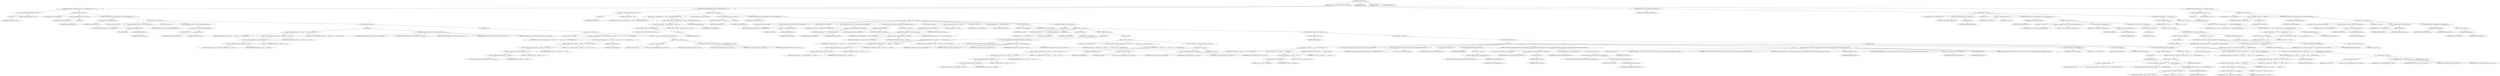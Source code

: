 digraph "doFileOperations" {  
"62" [label = <(METHOD,doFileOperations)<SUB>104</SUB>> ]
"6" [label = <(PARAM,this)<SUB>104</SUB>> ]
"63" [label = <(BLOCK,&lt;empty&gt;,&lt;empty&gt;)<SUB>104</SUB>> ]
"64" [label = <(CONTROL_STRUCTURE,if (completeDirMap.size() &gt; 0),if (completeDirMap.size() &gt; 0))<SUB>106</SUB>> ]
"65" [label = <(&lt;operator&gt;.greaterThan,completeDirMap.size() &gt; 0)<SUB>106</SUB>> ]
"66" [label = <(size,size())<SUB>106</SUB>> ]
"67" [label = <(IDENTIFIER,completeDirMap,size())<SUB>106</SUB>> ]
"68" [label = <(LITERAL,0,completeDirMap.size() &gt; 0)<SUB>106</SUB>> ]
"69" [label = <(BLOCK,&lt;empty&gt;,&lt;empty&gt;)<SUB>106</SUB>> ]
"70" [label = <(LOCAL,Enumeration e: java.util.Enumeration)> ]
"71" [label = <(&lt;operator&gt;.assignment,Enumeration e = keys())<SUB>107</SUB>> ]
"72" [label = <(IDENTIFIER,e,Enumeration e = keys())<SUB>107</SUB>> ]
"73" [label = <(keys,keys())<SUB>107</SUB>> ]
"74" [label = <(IDENTIFIER,completeDirMap,keys())<SUB>107</SUB>> ]
"75" [label = <(CONTROL_STRUCTURE,while (e.hasMoreElements()),while (e.hasMoreElements()))<SUB>108</SUB>> ]
"76" [label = <(hasMoreElements,e.hasMoreElements())<SUB>108</SUB>> ]
"77" [label = <(IDENTIFIER,e,e.hasMoreElements())<SUB>108</SUB>> ]
"78" [label = <(BLOCK,&lt;empty&gt;,&lt;empty&gt;)<SUB>108</SUB>> ]
"79" [label = <(LOCAL,File fromDir: java.io.File)> ]
"80" [label = <(&lt;operator&gt;.assignment,File fromDir = (File) e.nextElement())<SUB>109</SUB>> ]
"81" [label = <(IDENTIFIER,fromDir,File fromDir = (File) e.nextElement())<SUB>109</SUB>> ]
"82" [label = <(&lt;operator&gt;.cast,(File) e.nextElement())<SUB>109</SUB>> ]
"83" [label = <(TYPE_REF,File,File)<SUB>109</SUB>> ]
"84" [label = <(nextElement,e.nextElement())<SUB>109</SUB>> ]
"85" [label = <(IDENTIFIER,e,e.nextElement())<SUB>109</SUB>> ]
"86" [label = <(LOCAL,File toDir: java.io.File)> ]
"87" [label = <(&lt;operator&gt;.assignment,File toDir = (File) completeDirMap.get(fromDir))<SUB>110</SUB>> ]
"88" [label = <(IDENTIFIER,toDir,File toDir = (File) completeDirMap.get(fromDir))<SUB>110</SUB>> ]
"89" [label = <(&lt;operator&gt;.cast,(File) completeDirMap.get(fromDir))<SUB>110</SUB>> ]
"90" [label = <(TYPE_REF,File,File)<SUB>110</SUB>> ]
"91" [label = <(get,get(fromDir))<SUB>110</SUB>> ]
"92" [label = <(IDENTIFIER,completeDirMap,get(fromDir))<SUB>110</SUB>> ]
"93" [label = <(IDENTIFIER,fromDir,get(fromDir))<SUB>110</SUB>> ]
"94" [label = <(CONTROL_STRUCTURE,try,try)<SUB>111</SUB>> ]
"95" [label = <(BLOCK,try,try)<SUB>111</SUB>> ]
"96" [label = <(log,log(&quot;Attempting to rename dir: &quot; + fromDir + &quot; to &quot; + toDir, verbosity))<SUB>112</SUB>> ]
"5" [label = <(IDENTIFIER,this,log(&quot;Attempting to rename dir: &quot; + fromDir + &quot; to &quot; + toDir, verbosity))<SUB>112</SUB>> ]
"97" [label = <(&lt;operator&gt;.addition,&quot;Attempting to rename dir: &quot; + fromDir + &quot; to &quot; + toDir)<SUB>112</SUB>> ]
"98" [label = <(&lt;operator&gt;.addition,&quot;Attempting to rename dir: &quot; + fromDir + &quot; to &quot;)<SUB>112</SUB>> ]
"99" [label = <(&lt;operator&gt;.addition,&quot;Attempting to rename dir: &quot; + fromDir)<SUB>112</SUB>> ]
"100" [label = <(LITERAL,&quot;Attempting to rename dir: &quot;,&quot;Attempting to rename dir: &quot; + fromDir)<SUB>112</SUB>> ]
"101" [label = <(IDENTIFIER,fromDir,&quot;Attempting to rename dir: &quot; + fromDir)<SUB>112</SUB>> ]
"102" [label = <(LITERAL,&quot; to &quot;,&quot;Attempting to rename dir: &quot; + fromDir + &quot; to &quot;)<SUB>113</SUB>> ]
"103" [label = <(IDENTIFIER,toDir,&quot;Attempting to rename dir: &quot; + fromDir + &quot; to &quot; + toDir)<SUB>113</SUB>> ]
"104" [label = <(IDENTIFIER,verbosity,log(&quot;Attempting to rename dir: &quot; + fromDir + &quot; to &quot; + toDir, verbosity))<SUB>113</SUB>> ]
"105" [label = <(renameFile,renameFile(fromDir, toDir, filtering, forceOverwrite))<SUB>114</SUB>> ]
"7" [label = <(IDENTIFIER,this,renameFile(fromDir, toDir, filtering, forceOverwrite))<SUB>114</SUB>> ]
"106" [label = <(IDENTIFIER,fromDir,renameFile(fromDir, toDir, filtering, forceOverwrite))<SUB>114</SUB>> ]
"107" [label = <(IDENTIFIER,toDir,renameFile(fromDir, toDir, filtering, forceOverwrite))<SUB>114</SUB>> ]
"108" [label = <(IDENTIFIER,filtering,renameFile(fromDir, toDir, filtering, forceOverwrite))<SUB>114</SUB>> ]
"109" [label = <(IDENTIFIER,forceOverwrite,renameFile(fromDir, toDir, filtering, forceOverwrite))<SUB>114</SUB>> ]
"110" [label = <(BLOCK,catch,catch)> ]
"111" [label = <(BLOCK,&lt;empty&gt;,&lt;empty&gt;)<SUB>115</SUB>> ]
"112" [label = <(LOCAL,String msg: java.lang.String)> ]
"113" [label = <(&lt;operator&gt;.assignment,String msg = &quot;Failed to rename dir &quot; + fromDir + &quot; to &quot; + toDir + &quot; due to &quot; + ioe.getMessage())<SUB>116</SUB>> ]
"114" [label = <(IDENTIFIER,msg,String msg = &quot;Failed to rename dir &quot; + fromDir + &quot; to &quot; + toDir + &quot; due to &quot; + ioe.getMessage())<SUB>116</SUB>> ]
"115" [label = <(&lt;operator&gt;.addition,&quot;Failed to rename dir &quot; + fromDir + &quot; to &quot; + toDir + &quot; due to &quot; + ioe.getMessage())<SUB>116</SUB>> ]
"116" [label = <(&lt;operator&gt;.addition,&quot;Failed to rename dir &quot; + fromDir + &quot; to &quot; + toDir + &quot; due to &quot;)<SUB>116</SUB>> ]
"117" [label = <(&lt;operator&gt;.addition,&quot;Failed to rename dir &quot; + fromDir + &quot; to &quot; + toDir)<SUB>116</SUB>> ]
"118" [label = <(&lt;operator&gt;.addition,&quot;Failed to rename dir &quot; + fromDir + &quot; to &quot;)<SUB>116</SUB>> ]
"119" [label = <(&lt;operator&gt;.addition,&quot;Failed to rename dir &quot; + fromDir)<SUB>116</SUB>> ]
"120" [label = <(LITERAL,&quot;Failed to rename dir &quot;,&quot;Failed to rename dir &quot; + fromDir)<SUB>116</SUB>> ]
"121" [label = <(IDENTIFIER,fromDir,&quot;Failed to rename dir &quot; + fromDir)<SUB>116</SUB>> ]
"122" [label = <(LITERAL,&quot; to &quot;,&quot;Failed to rename dir &quot; + fromDir + &quot; to &quot;)<SUB>117</SUB>> ]
"123" [label = <(IDENTIFIER,toDir,&quot;Failed to rename dir &quot; + fromDir + &quot; to &quot; + toDir)<SUB>117</SUB>> ]
"124" [label = <(LITERAL,&quot; due to &quot;,&quot;Failed to rename dir &quot; + fromDir + &quot; to &quot; + toDir + &quot; due to &quot;)<SUB>118</SUB>> ]
"125" [label = <(getMessage,ioe.getMessage())<SUB>118</SUB>> ]
"126" [label = <(IDENTIFIER,ioe,ioe.getMessage())<SUB>118</SUB>> ]
"127" [label = <(&lt;operator&gt;.throw,throw new BuildException(msg, ioe, location);)<SUB>119</SUB>> ]
"128" [label = <(BLOCK,&lt;empty&gt;,&lt;empty&gt;)<SUB>119</SUB>> ]
"129" [label = <(&lt;operator&gt;.assignment,&lt;empty&gt;)> ]
"130" [label = <(IDENTIFIER,$obj0,&lt;empty&gt;)> ]
"131" [label = <(&lt;operator&gt;.alloc,new BuildException(msg, ioe, location))<SUB>119</SUB>> ]
"132" [label = <(&lt;init&gt;,new BuildException(msg, ioe, location))<SUB>119</SUB>> ]
"133" [label = <(IDENTIFIER,$obj0,new BuildException(msg, ioe, location))> ]
"134" [label = <(IDENTIFIER,msg,new BuildException(msg, ioe, location))<SUB>119</SUB>> ]
"135" [label = <(IDENTIFIER,ioe,new BuildException(msg, ioe, location))<SUB>119</SUB>> ]
"136" [label = <(IDENTIFIER,location,new BuildException(msg, ioe, location))<SUB>119</SUB>> ]
"137" [label = <(IDENTIFIER,$obj0,&lt;empty&gt;)> ]
"138" [label = <(CONTROL_STRUCTURE,if (fileCopyMap.size() &gt; 0),if (fileCopyMap.size() &gt; 0))<SUB>123</SUB>> ]
"139" [label = <(&lt;operator&gt;.greaterThan,fileCopyMap.size() &gt; 0)<SUB>123</SUB>> ]
"140" [label = <(size,size())<SUB>123</SUB>> ]
"141" [label = <(IDENTIFIER,fileCopyMap,size())<SUB>123</SUB>> ]
"142" [label = <(LITERAL,0,fileCopyMap.size() &gt; 0)<SUB>123</SUB>> ]
"143" [label = <(BLOCK,&lt;empty&gt;,&lt;empty&gt;)<SUB>123</SUB>> ]
"144" [label = <(log,log(&quot;Moving &quot; + fileCopyMap.size() + &quot; files to &quot; + destDir.getAbsolutePath()))<SUB>124</SUB>> ]
"8" [label = <(IDENTIFIER,this,log(&quot;Moving &quot; + fileCopyMap.size() + &quot; files to &quot; + destDir.getAbsolutePath()))<SUB>124</SUB>> ]
"145" [label = <(&lt;operator&gt;.addition,&quot;Moving &quot; + fileCopyMap.size() + &quot; files to &quot; + destDir.getAbsolutePath())<SUB>124</SUB>> ]
"146" [label = <(&lt;operator&gt;.addition,&quot;Moving &quot; + fileCopyMap.size() + &quot; files to &quot;)<SUB>124</SUB>> ]
"147" [label = <(&lt;operator&gt;.addition,&quot;Moving &quot; + fileCopyMap.size())<SUB>124</SUB>> ]
"148" [label = <(LITERAL,&quot;Moving &quot;,&quot;Moving &quot; + fileCopyMap.size())<SUB>124</SUB>> ]
"149" [label = <(size,size())<SUB>124</SUB>> ]
"150" [label = <(IDENTIFIER,fileCopyMap,size())<SUB>124</SUB>> ]
"151" [label = <(LITERAL,&quot; files to &quot;,&quot;Moving &quot; + fileCopyMap.size() + &quot; files to &quot;)<SUB>124</SUB>> ]
"152" [label = <(getAbsolutePath,getAbsolutePath())<SUB>125</SUB>> ]
"153" [label = <(IDENTIFIER,destDir,getAbsolutePath())<SUB>125</SUB>> ]
"154" [label = <(LOCAL,Enumeration e: java.util.Enumeration)> ]
"155" [label = <(&lt;operator&gt;.assignment,Enumeration e = keys())<SUB>127</SUB>> ]
"156" [label = <(IDENTIFIER,e,Enumeration e = keys())<SUB>127</SUB>> ]
"157" [label = <(keys,keys())<SUB>127</SUB>> ]
"158" [label = <(IDENTIFIER,fileCopyMap,keys())<SUB>127</SUB>> ]
"159" [label = <(CONTROL_STRUCTURE,while (e.hasMoreElements()),while (e.hasMoreElements()))<SUB>128</SUB>> ]
"160" [label = <(hasMoreElements,e.hasMoreElements())<SUB>128</SUB>> ]
"161" [label = <(IDENTIFIER,e,e.hasMoreElements())<SUB>128</SUB>> ]
"162" [label = <(BLOCK,&lt;empty&gt;,&lt;empty&gt;)<SUB>128</SUB>> ]
"163" [label = <(LOCAL,String fromFile: java.lang.String)> ]
"164" [label = <(&lt;operator&gt;.assignment,String fromFile = (String) e.nextElement())<SUB>129</SUB>> ]
"165" [label = <(IDENTIFIER,fromFile,String fromFile = (String) e.nextElement())<SUB>129</SUB>> ]
"166" [label = <(&lt;operator&gt;.cast,(String) e.nextElement())<SUB>129</SUB>> ]
"167" [label = <(TYPE_REF,String,String)<SUB>129</SUB>> ]
"168" [label = <(nextElement,e.nextElement())<SUB>129</SUB>> ]
"169" [label = <(IDENTIFIER,e,e.nextElement())<SUB>129</SUB>> ]
"170" [label = <(LOCAL,String toFile: java.lang.String)> ]
"171" [label = <(&lt;operator&gt;.assignment,String toFile = (String) fileCopyMap.get(fromFile))<SUB>130</SUB>> ]
"172" [label = <(IDENTIFIER,toFile,String toFile = (String) fileCopyMap.get(fromFile))<SUB>130</SUB>> ]
"173" [label = <(&lt;operator&gt;.cast,(String) fileCopyMap.get(fromFile))<SUB>130</SUB>> ]
"174" [label = <(TYPE_REF,String,String)<SUB>130</SUB>> ]
"175" [label = <(get,get(fromFile))<SUB>130</SUB>> ]
"176" [label = <(IDENTIFIER,fileCopyMap,get(fromFile))<SUB>130</SUB>> ]
"177" [label = <(IDENTIFIER,fromFile,get(fromFile))<SUB>130</SUB>> ]
"178" [label = <(CONTROL_STRUCTURE,if (fromFile.equals(toFile)),if (fromFile.equals(toFile)))<SUB>132</SUB>> ]
"179" [label = <(equals,fromFile.equals(toFile))<SUB>132</SUB>> ]
"180" [label = <(IDENTIFIER,fromFile,fromFile.equals(toFile))<SUB>132</SUB>> ]
"181" [label = <(IDENTIFIER,toFile,fromFile.equals(toFile))<SUB>132</SUB>> ]
"182" [label = <(BLOCK,&lt;empty&gt;,&lt;empty&gt;)<SUB>132</SUB>> ]
"183" [label = <(log,log(&quot;Skipping self-move of &quot; + fromFile, verbosity))<SUB>133</SUB>> ]
"9" [label = <(IDENTIFIER,this,log(&quot;Skipping self-move of &quot; + fromFile, verbosity))<SUB>133</SUB>> ]
"184" [label = <(&lt;operator&gt;.addition,&quot;Skipping self-move of &quot; + fromFile)<SUB>133</SUB>> ]
"185" [label = <(LITERAL,&quot;Skipping self-move of &quot;,&quot;Skipping self-move of &quot; + fromFile)<SUB>133</SUB>> ]
"186" [label = <(IDENTIFIER,fromFile,&quot;Skipping self-move of &quot; + fromFile)<SUB>133</SUB>> ]
"187" [label = <(IDENTIFIER,verbosity,log(&quot;Skipping self-move of &quot; + fromFile, verbosity))<SUB>133</SUB>> ]
"188" [label = <(CONTROL_STRUCTURE,continue;,continue;)<SUB>134</SUB>> ]
"189" [label = <(LOCAL,boolean moved: boolean)> ]
"190" [label = <(&lt;operator&gt;.assignment,boolean moved = false)<SUB>137</SUB>> ]
"191" [label = <(IDENTIFIER,moved,boolean moved = false)<SUB>137</SUB>> ]
"192" [label = <(LITERAL,false,boolean moved = false)<SUB>137</SUB>> ]
"11" [label = <(LOCAL,File f: java.io.File)> ]
"193" [label = <(&lt;operator&gt;.assignment,File f = new File(fromFile))<SUB>138</SUB>> ]
"194" [label = <(IDENTIFIER,f,File f = new File(fromFile))<SUB>138</SUB>> ]
"195" [label = <(&lt;operator&gt;.alloc,new File(fromFile))<SUB>138</SUB>> ]
"196" [label = <(&lt;init&gt;,new File(fromFile))<SUB>138</SUB>> ]
"10" [label = <(IDENTIFIER,f,new File(fromFile))<SUB>138</SUB>> ]
"197" [label = <(IDENTIFIER,fromFile,new File(fromFile))<SUB>138</SUB>> ]
"198" [label = <(CONTROL_STRUCTURE,if (f.exists()),if (f.exists()))<SUB>140</SUB>> ]
"199" [label = <(exists,f.exists())<SUB>140</SUB>> ]
"200" [label = <(IDENTIFIER,f,f.exists())<SUB>140</SUB>> ]
"201" [label = <(BLOCK,&lt;empty&gt;,&lt;empty&gt;)<SUB>140</SUB>> ]
"13" [label = <(LOCAL,File d: java.io.File)> ]
"202" [label = <(&lt;operator&gt;.assignment,File d = new File(toFile))<SUB>141</SUB>> ]
"203" [label = <(IDENTIFIER,d,File d = new File(toFile))<SUB>141</SUB>> ]
"204" [label = <(&lt;operator&gt;.alloc,new File(toFile))<SUB>141</SUB>> ]
"205" [label = <(&lt;init&gt;,new File(toFile))<SUB>141</SUB>> ]
"12" [label = <(IDENTIFIER,d,new File(toFile))<SUB>141</SUB>> ]
"206" [label = <(IDENTIFIER,toFile,new File(toFile))<SUB>141</SUB>> ]
"207" [label = <(CONTROL_STRUCTURE,try,try)<SUB>143</SUB>> ]
"208" [label = <(BLOCK,try,try)<SUB>143</SUB>> ]
"209" [label = <(log,log(&quot;Attempting to rename: &quot; + fromFile + &quot; to &quot; + toFile, verbosity))<SUB>144</SUB>> ]
"14" [label = <(IDENTIFIER,this,log(&quot;Attempting to rename: &quot; + fromFile + &quot; to &quot; + toFile, verbosity))<SUB>144</SUB>> ]
"210" [label = <(&lt;operator&gt;.addition,&quot;Attempting to rename: &quot; + fromFile + &quot; to &quot; + toFile)<SUB>144</SUB>> ]
"211" [label = <(&lt;operator&gt;.addition,&quot;Attempting to rename: &quot; + fromFile + &quot; to &quot;)<SUB>144</SUB>> ]
"212" [label = <(&lt;operator&gt;.addition,&quot;Attempting to rename: &quot; + fromFile)<SUB>144</SUB>> ]
"213" [label = <(LITERAL,&quot;Attempting to rename: &quot;,&quot;Attempting to rename: &quot; + fromFile)<SUB>144</SUB>> ]
"214" [label = <(IDENTIFIER,fromFile,&quot;Attempting to rename: &quot; + fromFile)<SUB>144</SUB>> ]
"215" [label = <(LITERAL,&quot; to &quot;,&quot;Attempting to rename: &quot; + fromFile + &quot; to &quot;)<SUB>145</SUB>> ]
"216" [label = <(IDENTIFIER,toFile,&quot;Attempting to rename: &quot; + fromFile + &quot; to &quot; + toFile)<SUB>145</SUB>> ]
"217" [label = <(IDENTIFIER,verbosity,log(&quot;Attempting to rename: &quot; + fromFile + &quot; to &quot; + toFile, verbosity))<SUB>145</SUB>> ]
"218" [label = <(&lt;operator&gt;.assignment,moved = renameFile(f, d, filtering, forceOverwrite))<SUB>146</SUB>> ]
"219" [label = <(IDENTIFIER,moved,moved = renameFile(f, d, filtering, forceOverwrite))<SUB>146</SUB>> ]
"220" [label = <(renameFile,renameFile(f, d, filtering, forceOverwrite))<SUB>146</SUB>> ]
"15" [label = <(IDENTIFIER,this,renameFile(f, d, filtering, forceOverwrite))<SUB>146</SUB>> ]
"221" [label = <(IDENTIFIER,f,renameFile(f, d, filtering, forceOverwrite))<SUB>146</SUB>> ]
"222" [label = <(IDENTIFIER,d,renameFile(f, d, filtering, forceOverwrite))<SUB>146</SUB>> ]
"223" [label = <(IDENTIFIER,filtering,renameFile(f, d, filtering, forceOverwrite))<SUB>146</SUB>> ]
"224" [label = <(IDENTIFIER,forceOverwrite,renameFile(f, d, filtering, forceOverwrite))<SUB>146</SUB>> ]
"225" [label = <(BLOCK,catch,catch)> ]
"226" [label = <(BLOCK,&lt;empty&gt;,&lt;empty&gt;)<SUB>147</SUB>> ]
"227" [label = <(LOCAL,String msg: java.lang.String)> ]
"228" [label = <(&lt;operator&gt;.assignment,String msg = &quot;Failed to rename &quot; + fromFile + &quot; to &quot; + toFile + &quot; due to &quot; + ioe.getMessage())<SUB>148</SUB>> ]
"229" [label = <(IDENTIFIER,msg,String msg = &quot;Failed to rename &quot; + fromFile + &quot; to &quot; + toFile + &quot; due to &quot; + ioe.getMessage())<SUB>148</SUB>> ]
"230" [label = <(&lt;operator&gt;.addition,&quot;Failed to rename &quot; + fromFile + &quot; to &quot; + toFile + &quot; due to &quot; + ioe.getMessage())<SUB>148</SUB>> ]
"231" [label = <(&lt;operator&gt;.addition,&quot;Failed to rename &quot; + fromFile + &quot; to &quot; + toFile + &quot; due to &quot;)<SUB>148</SUB>> ]
"232" [label = <(&lt;operator&gt;.addition,&quot;Failed to rename &quot; + fromFile + &quot; to &quot; + toFile)<SUB>148</SUB>> ]
"233" [label = <(&lt;operator&gt;.addition,&quot;Failed to rename &quot; + fromFile + &quot; to &quot;)<SUB>148</SUB>> ]
"234" [label = <(&lt;operator&gt;.addition,&quot;Failed to rename &quot; + fromFile)<SUB>148</SUB>> ]
"235" [label = <(LITERAL,&quot;Failed to rename &quot;,&quot;Failed to rename &quot; + fromFile)<SUB>148</SUB>> ]
"236" [label = <(IDENTIFIER,fromFile,&quot;Failed to rename &quot; + fromFile)<SUB>148</SUB>> ]
"237" [label = <(LITERAL,&quot; to &quot;,&quot;Failed to rename &quot; + fromFile + &quot; to &quot;)<SUB>149</SUB>> ]
"238" [label = <(IDENTIFIER,toFile,&quot;Failed to rename &quot; + fromFile + &quot; to &quot; + toFile)<SUB>149</SUB>> ]
"239" [label = <(LITERAL,&quot; due to &quot;,&quot;Failed to rename &quot; + fromFile + &quot; to &quot; + toFile + &quot; due to &quot;)<SUB>150</SUB>> ]
"240" [label = <(getMessage,ioe.getMessage())<SUB>150</SUB>> ]
"241" [label = <(IDENTIFIER,ioe,ioe.getMessage())<SUB>150</SUB>> ]
"242" [label = <(&lt;operator&gt;.throw,throw new BuildException(msg, ioe, location);)<SUB>151</SUB>> ]
"243" [label = <(BLOCK,&lt;empty&gt;,&lt;empty&gt;)<SUB>151</SUB>> ]
"244" [label = <(&lt;operator&gt;.assignment,&lt;empty&gt;)> ]
"245" [label = <(IDENTIFIER,$obj3,&lt;empty&gt;)> ]
"246" [label = <(&lt;operator&gt;.alloc,new BuildException(msg, ioe, location))<SUB>151</SUB>> ]
"247" [label = <(&lt;init&gt;,new BuildException(msg, ioe, location))<SUB>151</SUB>> ]
"248" [label = <(IDENTIFIER,$obj3,new BuildException(msg, ioe, location))> ]
"249" [label = <(IDENTIFIER,msg,new BuildException(msg, ioe, location))<SUB>151</SUB>> ]
"250" [label = <(IDENTIFIER,ioe,new BuildException(msg, ioe, location))<SUB>151</SUB>> ]
"251" [label = <(IDENTIFIER,location,new BuildException(msg, ioe, location))<SUB>151</SUB>> ]
"252" [label = <(IDENTIFIER,$obj3,&lt;empty&gt;)> ]
"253" [label = <(CONTROL_STRUCTURE,if (!moved),if (!moved))<SUB>154</SUB>> ]
"254" [label = <(&lt;operator&gt;.logicalNot,!moved)<SUB>154</SUB>> ]
"255" [label = <(IDENTIFIER,moved,!moved)<SUB>154</SUB>> ]
"256" [label = <(BLOCK,&lt;empty&gt;,&lt;empty&gt;)<SUB>154</SUB>> ]
"257" [label = <(CONTROL_STRUCTURE,try,try)<SUB>155</SUB>> ]
"258" [label = <(BLOCK,try,try)<SUB>155</SUB>> ]
"259" [label = <(log,log(&quot;Moving &quot; + fromFile + &quot; to &quot; + toFile, verbosity))<SUB>156</SUB>> ]
"16" [label = <(IDENTIFIER,this,log(&quot;Moving &quot; + fromFile + &quot; to &quot; + toFile, verbosity))<SUB>156</SUB>> ]
"260" [label = <(&lt;operator&gt;.addition,&quot;Moving &quot; + fromFile + &quot; to &quot; + toFile)<SUB>156</SUB>> ]
"261" [label = <(&lt;operator&gt;.addition,&quot;Moving &quot; + fromFile + &quot; to &quot;)<SUB>156</SUB>> ]
"262" [label = <(&lt;operator&gt;.addition,&quot;Moving &quot; + fromFile)<SUB>156</SUB>> ]
"263" [label = <(LITERAL,&quot;Moving &quot;,&quot;Moving &quot; + fromFile)<SUB>156</SUB>> ]
"264" [label = <(IDENTIFIER,fromFile,&quot;Moving &quot; + fromFile)<SUB>156</SUB>> ]
"265" [label = <(LITERAL,&quot; to &quot;,&quot;Moving &quot; + fromFile + &quot; to &quot;)<SUB>156</SUB>> ]
"266" [label = <(IDENTIFIER,toFile,&quot;Moving &quot; + fromFile + &quot; to &quot; + toFile)<SUB>156</SUB>> ]
"267" [label = <(IDENTIFIER,verbosity,log(&quot;Moving &quot; + fromFile + &quot; to &quot; + toFile, verbosity))<SUB>157</SUB>> ]
"18" [label = <(LOCAL,FilterSetCollection executionFilters: org.apache.tools.ant.types.FilterSetCollection)> ]
"268" [label = <(&lt;operator&gt;.assignment,FilterSetCollection executionFilters = new FilterSetCollection())<SUB>159</SUB>> ]
"269" [label = <(IDENTIFIER,executionFilters,FilterSetCollection executionFilters = new FilterSetCollection())<SUB>159</SUB>> ]
"270" [label = <(&lt;operator&gt;.alloc,new FilterSetCollection())<SUB>160</SUB>> ]
"271" [label = <(&lt;init&gt;,new FilterSetCollection())<SUB>160</SUB>> ]
"17" [label = <(IDENTIFIER,executionFilters,new FilterSetCollection())<SUB>159</SUB>> ]
"272" [label = <(CONTROL_STRUCTURE,if (filtering),if (filtering))<SUB>161</SUB>> ]
"273" [label = <(IDENTIFIER,filtering,if (filtering))<SUB>161</SUB>> ]
"274" [label = <(BLOCK,&lt;empty&gt;,&lt;empty&gt;)<SUB>161</SUB>> ]
"275" [label = <(addFilterSet,addFilterSet(project.getGlobalFilterSet()))<SUB>162</SUB>> ]
"276" [label = <(IDENTIFIER,executionFilters,addFilterSet(project.getGlobalFilterSet()))<SUB>162</SUB>> ]
"277" [label = <(getGlobalFilterSet,getGlobalFilterSet())<SUB>163</SUB>> ]
"278" [label = <(IDENTIFIER,project,getGlobalFilterSet())<SUB>163</SUB>> ]
"279" [label = <(CONTROL_STRUCTURE,for (Enumeration filterEnum = getFilterSets().elements(); Some(filterEnum.hasMoreElements()); ),for (Enumeration filterEnum = getFilterSets().elements(); Some(filterEnum.hasMoreElements()); ))<SUB>165</SUB>> ]
"280" [label = <(LOCAL,Enumeration filterEnum: java.util.Enumeration)> ]
"281" [label = <(&lt;operator&gt;.assignment,Enumeration filterEnum = elements())<SUB>165</SUB>> ]
"282" [label = <(IDENTIFIER,filterEnum,Enumeration filterEnum = elements())<SUB>165</SUB>> ]
"283" [label = <(elements,elements())<SUB>166</SUB>> ]
"284" [label = <(getFilterSets,getFilterSets())<SUB>166</SUB>> ]
"19" [label = <(IDENTIFIER,this,getFilterSets())<SUB>166</SUB>> ]
"285" [label = <(hasMoreElements,filterEnum.hasMoreElements())<SUB>167</SUB>> ]
"286" [label = <(IDENTIFIER,filterEnum,filterEnum.hasMoreElements())<SUB>167</SUB>> ]
"287" [label = <(BLOCK,&lt;empty&gt;,&lt;empty&gt;)<SUB>167</SUB>> ]
"288" [label = <(addFilterSet,addFilterSet((FilterSet) filterEnum.nextElement()))<SUB>168</SUB>> ]
"289" [label = <(IDENTIFIER,executionFilters,addFilterSet((FilterSet) filterEnum.nextElement()))<SUB>168</SUB>> ]
"290" [label = <(&lt;operator&gt;.cast,(FilterSet) filterEnum.nextElement())<SUB>169</SUB>> ]
"291" [label = <(TYPE_REF,FilterSet,FilterSet)<SUB>169</SUB>> ]
"292" [label = <(nextElement,filterEnum.nextElement())<SUB>169</SUB>> ]
"293" [label = <(IDENTIFIER,filterEnum,filterEnum.nextElement())<SUB>169</SUB>> ]
"294" [label = <(copyFile,copyFile(f, d, executionFilters, getFilterChains(), forceOverwrite, getPreserveLastModified(), getEncoding(), project))<SUB>172</SUB>> ]
"295" [label = <(getFileUtils,getFileUtils())<SUB>172</SUB>> ]
"23" [label = <(IDENTIFIER,this,getFileUtils())<SUB>172</SUB>> ]
"296" [label = <(IDENTIFIER,f,copyFile(f, d, executionFilters, getFilterChains(), forceOverwrite, getPreserveLastModified(), getEncoding(), project))<SUB>172</SUB>> ]
"297" [label = <(IDENTIFIER,d,copyFile(f, d, executionFilters, getFilterChains(), forceOverwrite, getPreserveLastModified(), getEncoding(), project))<SUB>172</SUB>> ]
"298" [label = <(IDENTIFIER,executionFilters,copyFile(f, d, executionFilters, getFilterChains(), forceOverwrite, getPreserveLastModified(), getEncoding(), project))<SUB>172</SUB>> ]
"299" [label = <(getFilterChains,getFilterChains())<SUB>173</SUB>> ]
"20" [label = <(IDENTIFIER,this,getFilterChains())<SUB>173</SUB>> ]
"300" [label = <(IDENTIFIER,forceOverwrite,copyFile(f, d, executionFilters, getFilterChains(), forceOverwrite, getPreserveLastModified(), getEncoding(), project))<SUB>174</SUB>> ]
"301" [label = <(getPreserveLastModified,getPreserveLastModified())<SUB>175</SUB>> ]
"21" [label = <(IDENTIFIER,this,getPreserveLastModified())<SUB>175</SUB>> ]
"302" [label = <(getEncoding,getEncoding())<SUB>176</SUB>> ]
"22" [label = <(IDENTIFIER,this,getEncoding())<SUB>176</SUB>> ]
"303" [label = <(IDENTIFIER,project,copyFile(f, d, executionFilters, getFilterChains(), forceOverwrite, getPreserveLastModified(), getEncoding(), project))<SUB>176</SUB>> ]
"304" [label = <(&lt;operator&gt;.assignment,f = new File(fromFile))<SUB>178</SUB>> ]
"305" [label = <(IDENTIFIER,f,f = new File(fromFile))<SUB>178</SUB>> ]
"306" [label = <(&lt;operator&gt;.alloc,new File(fromFile))<SUB>178</SUB>> ]
"307" [label = <(&lt;init&gt;,new File(fromFile))<SUB>178</SUB>> ]
"24" [label = <(IDENTIFIER,f,new File(fromFile))<SUB>178</SUB>> ]
"308" [label = <(IDENTIFIER,fromFile,new File(fromFile))<SUB>178</SUB>> ]
"309" [label = <(CONTROL_STRUCTURE,if (!f.delete()),if (!f.delete()))<SUB>179</SUB>> ]
"310" [label = <(&lt;operator&gt;.logicalNot,!f.delete())<SUB>179</SUB>> ]
"311" [label = <(delete,f.delete())<SUB>179</SUB>> ]
"312" [label = <(IDENTIFIER,f,f.delete())<SUB>179</SUB>> ]
"313" [label = <(BLOCK,&lt;empty&gt;,&lt;empty&gt;)<SUB>179</SUB>> ]
"314" [label = <(&lt;operator&gt;.throw,throw new BuildException(&quot;Unable to delete &quot; + &quot;file &quot; + f.getAbsolutePath());)<SUB>180</SUB>> ]
"315" [label = <(BLOCK,&lt;empty&gt;,&lt;empty&gt;)<SUB>180</SUB>> ]
"316" [label = <(&lt;operator&gt;.assignment,&lt;empty&gt;)> ]
"317" [label = <(IDENTIFIER,$obj6,&lt;empty&gt;)> ]
"318" [label = <(&lt;operator&gt;.alloc,new BuildException(&quot;Unable to delete &quot; + &quot;file &quot; + f.getAbsolutePath()))<SUB>180</SUB>> ]
"319" [label = <(&lt;init&gt;,new BuildException(&quot;Unable to delete &quot; + &quot;file &quot; + f.getAbsolutePath()))<SUB>180</SUB>> ]
"320" [label = <(IDENTIFIER,$obj6,new BuildException(&quot;Unable to delete &quot; + &quot;file &quot; + f.getAbsolutePath()))> ]
"321" [label = <(&lt;operator&gt;.addition,&quot;Unable to delete &quot; + &quot;file &quot; + f.getAbsolutePath())<SUB>180</SUB>> ]
"322" [label = <(&lt;operator&gt;.addition,&quot;Unable to delete &quot; + &quot;file &quot;)<SUB>180</SUB>> ]
"323" [label = <(LITERAL,&quot;Unable to delete &quot;,&quot;Unable to delete &quot; + &quot;file &quot;)<SUB>180</SUB>> ]
"324" [label = <(LITERAL,&quot;file &quot;,&quot;Unable to delete &quot; + &quot;file &quot;)<SUB>181</SUB>> ]
"325" [label = <(getAbsolutePath,f.getAbsolutePath())<SUB>182</SUB>> ]
"326" [label = <(IDENTIFIER,f,f.getAbsolutePath())<SUB>182</SUB>> ]
"327" [label = <(IDENTIFIER,$obj6,&lt;empty&gt;)> ]
"328" [label = <(BLOCK,catch,catch)> ]
"329" [label = <(BLOCK,&lt;empty&gt;,&lt;empty&gt;)<SUB>184</SUB>> ]
"330" [label = <(LOCAL,String msg: java.lang.String)> ]
"331" [label = <(&lt;operator&gt;.assignment,String msg = &quot;Failed to copy &quot; + fromFile + &quot; to &quot; + toFile + &quot; due to &quot; + ioe.getMessage())<SUB>185</SUB>> ]
"332" [label = <(IDENTIFIER,msg,String msg = &quot;Failed to copy &quot; + fromFile + &quot; to &quot; + toFile + &quot; due to &quot; + ioe.getMessage())<SUB>185</SUB>> ]
"333" [label = <(&lt;operator&gt;.addition,&quot;Failed to copy &quot; + fromFile + &quot; to &quot; + toFile + &quot; due to &quot; + ioe.getMessage())<SUB>185</SUB>> ]
"334" [label = <(&lt;operator&gt;.addition,&quot;Failed to copy &quot; + fromFile + &quot; to &quot; + toFile + &quot; due to &quot;)<SUB>185</SUB>> ]
"335" [label = <(&lt;operator&gt;.addition,&quot;Failed to copy &quot; + fromFile + &quot; to &quot; + toFile)<SUB>185</SUB>> ]
"336" [label = <(&lt;operator&gt;.addition,&quot;Failed to copy &quot; + fromFile + &quot; to &quot;)<SUB>185</SUB>> ]
"337" [label = <(&lt;operator&gt;.addition,&quot;Failed to copy &quot; + fromFile)<SUB>185</SUB>> ]
"338" [label = <(LITERAL,&quot;Failed to copy &quot;,&quot;Failed to copy &quot; + fromFile)<SUB>185</SUB>> ]
"339" [label = <(IDENTIFIER,fromFile,&quot;Failed to copy &quot; + fromFile)<SUB>185</SUB>> ]
"340" [label = <(LITERAL,&quot; to &quot;,&quot;Failed to copy &quot; + fromFile + &quot; to &quot;)<SUB>185</SUB>> ]
"341" [label = <(IDENTIFIER,toFile,&quot;Failed to copy &quot; + fromFile + &quot; to &quot; + toFile)<SUB>186</SUB>> ]
"342" [label = <(LITERAL,&quot; due to &quot;,&quot;Failed to copy &quot; + fromFile + &quot; to &quot; + toFile + &quot; due to &quot;)<SUB>187</SUB>> ]
"343" [label = <(getMessage,ioe.getMessage())<SUB>187</SUB>> ]
"344" [label = <(IDENTIFIER,ioe,ioe.getMessage())<SUB>187</SUB>> ]
"345" [label = <(&lt;operator&gt;.throw,throw new BuildException(msg, ioe, location);)<SUB>188</SUB>> ]
"346" [label = <(BLOCK,&lt;empty&gt;,&lt;empty&gt;)<SUB>188</SUB>> ]
"347" [label = <(&lt;operator&gt;.assignment,&lt;empty&gt;)> ]
"348" [label = <(IDENTIFIER,$obj7,&lt;empty&gt;)> ]
"349" [label = <(&lt;operator&gt;.alloc,new BuildException(msg, ioe, location))<SUB>188</SUB>> ]
"350" [label = <(&lt;init&gt;,new BuildException(msg, ioe, location))<SUB>188</SUB>> ]
"351" [label = <(IDENTIFIER,$obj7,new BuildException(msg, ioe, location))> ]
"352" [label = <(IDENTIFIER,msg,new BuildException(msg, ioe, location))<SUB>188</SUB>> ]
"353" [label = <(IDENTIFIER,ioe,new BuildException(msg, ioe, location))<SUB>188</SUB>> ]
"354" [label = <(IDENTIFIER,location,new BuildException(msg, ioe, location))<SUB>188</SUB>> ]
"355" [label = <(IDENTIFIER,$obj7,&lt;empty&gt;)> ]
"356" [label = <(CONTROL_STRUCTURE,if (includeEmpty),if (includeEmpty))<SUB>195</SUB>> ]
"357" [label = <(IDENTIFIER,includeEmpty,if (includeEmpty))<SUB>195</SUB>> ]
"358" [label = <(BLOCK,&lt;empty&gt;,&lt;empty&gt;)<SUB>195</SUB>> ]
"359" [label = <(LOCAL,Enumeration e: java.util.Enumeration)> ]
"360" [label = <(&lt;operator&gt;.assignment,Enumeration e = elements())<SUB>196</SUB>> ]
"361" [label = <(IDENTIFIER,e,Enumeration e = elements())<SUB>196</SUB>> ]
"362" [label = <(elements,elements())<SUB>196</SUB>> ]
"363" [label = <(IDENTIFIER,dirCopyMap,elements())<SUB>196</SUB>> ]
"364" [label = <(LOCAL,int count: int)> ]
"365" [label = <(&lt;operator&gt;.assignment,int count = 0)<SUB>197</SUB>> ]
"366" [label = <(IDENTIFIER,count,int count = 0)<SUB>197</SUB>> ]
"367" [label = <(LITERAL,0,int count = 0)<SUB>197</SUB>> ]
"368" [label = <(CONTROL_STRUCTURE,while (e.hasMoreElements()),while (e.hasMoreElements()))<SUB>198</SUB>> ]
"369" [label = <(hasMoreElements,e.hasMoreElements())<SUB>198</SUB>> ]
"370" [label = <(IDENTIFIER,e,e.hasMoreElements())<SUB>198</SUB>> ]
"371" [label = <(BLOCK,&lt;empty&gt;,&lt;empty&gt;)<SUB>198</SUB>> ]
"26" [label = <(LOCAL,File d: java.io.File)> ]
"372" [label = <(&lt;operator&gt;.assignment,File d = new File((String) e.nextElement()))<SUB>199</SUB>> ]
"373" [label = <(IDENTIFIER,d,File d = new File((String) e.nextElement()))<SUB>199</SUB>> ]
"374" [label = <(&lt;operator&gt;.alloc,new File((String) e.nextElement()))<SUB>199</SUB>> ]
"375" [label = <(&lt;init&gt;,new File((String) e.nextElement()))<SUB>199</SUB>> ]
"25" [label = <(IDENTIFIER,d,new File((String) e.nextElement()))<SUB>199</SUB>> ]
"376" [label = <(&lt;operator&gt;.cast,(String) e.nextElement())<SUB>199</SUB>> ]
"377" [label = <(TYPE_REF,String,String)<SUB>199</SUB>> ]
"378" [label = <(nextElement,e.nextElement())<SUB>199</SUB>> ]
"379" [label = <(IDENTIFIER,e,e.nextElement())<SUB>199</SUB>> ]
"380" [label = <(CONTROL_STRUCTURE,if (!d.exists()),if (!d.exists()))<SUB>200</SUB>> ]
"381" [label = <(&lt;operator&gt;.logicalNot,!d.exists())<SUB>200</SUB>> ]
"382" [label = <(exists,d.exists())<SUB>200</SUB>> ]
"383" [label = <(IDENTIFIER,d,d.exists())<SUB>200</SUB>> ]
"384" [label = <(BLOCK,&lt;empty&gt;,&lt;empty&gt;)<SUB>200</SUB>> ]
"385" [label = <(CONTROL_STRUCTURE,if (!d.mkdirs()),if (!d.mkdirs()))<SUB>201</SUB>> ]
"386" [label = <(&lt;operator&gt;.logicalNot,!d.mkdirs())<SUB>201</SUB>> ]
"387" [label = <(mkdirs,d.mkdirs())<SUB>201</SUB>> ]
"388" [label = <(IDENTIFIER,d,d.mkdirs())<SUB>201</SUB>> ]
"389" [label = <(BLOCK,&lt;empty&gt;,&lt;empty&gt;)<SUB>201</SUB>> ]
"390" [label = <(log,log(&quot;Unable to create directory &quot; + d.getAbsolutePath(), Project.MSG_ERR))<SUB>202</SUB>> ]
"27" [label = <(IDENTIFIER,this,log(&quot;Unable to create directory &quot; + d.getAbsolutePath(), Project.MSG_ERR))<SUB>202</SUB>> ]
"391" [label = <(&lt;operator&gt;.addition,&quot;Unable to create directory &quot; + d.getAbsolutePath())<SUB>202</SUB>> ]
"392" [label = <(LITERAL,&quot;Unable to create directory &quot;,&quot;Unable to create directory &quot; + d.getAbsolutePath())<SUB>202</SUB>> ]
"393" [label = <(getAbsolutePath,d.getAbsolutePath())<SUB>203</SUB>> ]
"394" [label = <(IDENTIFIER,d,d.getAbsolutePath())<SUB>203</SUB>> ]
"395" [label = <(&lt;operator&gt;.fieldAccess,Project.MSG_ERR)<SUB>203</SUB>> ]
"396" [label = <(IDENTIFIER,Project,log(&quot;Unable to create directory &quot; + d.getAbsolutePath(), Project.MSG_ERR))<SUB>203</SUB>> ]
"397" [label = <(FIELD_IDENTIFIER,MSG_ERR,MSG_ERR)<SUB>203</SUB>> ]
"398" [label = <(CONTROL_STRUCTURE,else,else)<SUB>204</SUB>> ]
"399" [label = <(BLOCK,&lt;empty&gt;,&lt;empty&gt;)<SUB>204</SUB>> ]
"400" [label = <(&lt;operator&gt;.postIncrement,count++)<SUB>205</SUB>> ]
"401" [label = <(IDENTIFIER,count,count++)<SUB>205</SUB>> ]
"402" [label = <(CONTROL_STRUCTURE,if (count &gt; 0),if (count &gt; 0))<SUB>210</SUB>> ]
"403" [label = <(&lt;operator&gt;.greaterThan,count &gt; 0)<SUB>210</SUB>> ]
"404" [label = <(IDENTIFIER,count,count &gt; 0)<SUB>210</SUB>> ]
"405" [label = <(LITERAL,0,count &gt; 0)<SUB>210</SUB>> ]
"406" [label = <(BLOCK,&lt;empty&gt;,&lt;empty&gt;)<SUB>210</SUB>> ]
"407" [label = <(log,log(&quot;Moved &quot; + count + &quot; empty directories to &quot; + destDir.getAbsolutePath()))<SUB>211</SUB>> ]
"28" [label = <(IDENTIFIER,this,log(&quot;Moved &quot; + count + &quot; empty directories to &quot; + destDir.getAbsolutePath()))<SUB>211</SUB>> ]
"408" [label = <(&lt;operator&gt;.addition,&quot;Moved &quot; + count + &quot; empty directories to &quot; + destDir.getAbsolutePath())<SUB>211</SUB>> ]
"409" [label = <(&lt;operator&gt;.addition,&quot;Moved &quot; + count + &quot; empty directories to &quot;)<SUB>211</SUB>> ]
"410" [label = <(&lt;operator&gt;.addition,&quot;Moved &quot; + count)<SUB>211</SUB>> ]
"411" [label = <(LITERAL,&quot;Moved &quot;,&quot;Moved &quot; + count)<SUB>211</SUB>> ]
"412" [label = <(IDENTIFIER,count,&quot;Moved &quot; + count)<SUB>211</SUB>> ]
"413" [label = <(LITERAL,&quot; empty directories to &quot;,&quot;Moved &quot; + count + &quot; empty directories to &quot;)<SUB>211</SUB>> ]
"414" [label = <(getAbsolutePath,getAbsolutePath())<SUB>212</SUB>> ]
"415" [label = <(IDENTIFIER,destDir,getAbsolutePath())<SUB>212</SUB>> ]
"416" [label = <(CONTROL_STRUCTURE,if (filesets.size() &gt; 0),if (filesets.size() &gt; 0))<SUB>216</SUB>> ]
"417" [label = <(&lt;operator&gt;.greaterThan,filesets.size() &gt; 0)<SUB>216</SUB>> ]
"418" [label = <(size,size())<SUB>216</SUB>> ]
"419" [label = <(IDENTIFIER,filesets,size())<SUB>216</SUB>> ]
"420" [label = <(LITERAL,0,filesets.size() &gt; 0)<SUB>216</SUB>> ]
"421" [label = <(BLOCK,&lt;empty&gt;,&lt;empty&gt;)<SUB>216</SUB>> ]
"422" [label = <(LOCAL,Enumeration e: java.util.Enumeration)> ]
"423" [label = <(&lt;operator&gt;.assignment,Enumeration e = elements())<SUB>217</SUB>> ]
"424" [label = <(IDENTIFIER,e,Enumeration e = elements())<SUB>217</SUB>> ]
"425" [label = <(elements,elements())<SUB>217</SUB>> ]
"426" [label = <(IDENTIFIER,filesets,elements())<SUB>217</SUB>> ]
"427" [label = <(CONTROL_STRUCTURE,while (e.hasMoreElements()),while (e.hasMoreElements()))<SUB>218</SUB>> ]
"428" [label = <(hasMoreElements,e.hasMoreElements())<SUB>218</SUB>> ]
"429" [label = <(IDENTIFIER,e,e.hasMoreElements())<SUB>218</SUB>> ]
"430" [label = <(BLOCK,&lt;empty&gt;,&lt;empty&gt;)<SUB>218</SUB>> ]
"431" [label = <(LOCAL,FileSet fs: org.apache.tools.ant.types.FileSet)> ]
"432" [label = <(&lt;operator&gt;.assignment,FileSet fs = (FileSet) e.nextElement())<SUB>219</SUB>> ]
"433" [label = <(IDENTIFIER,fs,FileSet fs = (FileSet) e.nextElement())<SUB>219</SUB>> ]
"434" [label = <(&lt;operator&gt;.cast,(FileSet) e.nextElement())<SUB>219</SUB>> ]
"435" [label = <(TYPE_REF,FileSet,FileSet)<SUB>219</SUB>> ]
"436" [label = <(nextElement,e.nextElement())<SUB>219</SUB>> ]
"437" [label = <(IDENTIFIER,e,e.nextElement())<SUB>219</SUB>> ]
"438" [label = <(LOCAL,File dir: java.io.File)> ]
"439" [label = <(&lt;operator&gt;.assignment,File dir = getDir(project))<SUB>220</SUB>> ]
"440" [label = <(IDENTIFIER,dir,File dir = getDir(project))<SUB>220</SUB>> ]
"441" [label = <(getDir,getDir(project))<SUB>220</SUB>> ]
"442" [label = <(IDENTIFIER,fs,getDir(project))<SUB>220</SUB>> ]
"443" [label = <(IDENTIFIER,project,getDir(project))<SUB>220</SUB>> ]
"444" [label = <(CONTROL_STRUCTURE,if (okToDelete(dir)),if (okToDelete(dir)))<SUB>222</SUB>> ]
"445" [label = <(okToDelete,this.okToDelete(dir))<SUB>222</SUB>> ]
"29" [label = <(IDENTIFIER,this,this.okToDelete(dir))<SUB>222</SUB>> ]
"446" [label = <(IDENTIFIER,dir,this.okToDelete(dir))<SUB>222</SUB>> ]
"447" [label = <(BLOCK,&lt;empty&gt;,&lt;empty&gt;)<SUB>222</SUB>> ]
"448" [label = <(deleteDir,this.deleteDir(dir))<SUB>223</SUB>> ]
"30" [label = <(IDENTIFIER,this,this.deleteDir(dir))<SUB>223</SUB>> ]
"449" [label = <(IDENTIFIER,dir,this.deleteDir(dir))<SUB>223</SUB>> ]
"450" [label = <(MODIFIER,PROTECTED)> ]
"451" [label = <(MODIFIER,VIRTUAL)> ]
"452" [label = <(METHOD_RETURN,void)<SUB>104</SUB>> ]
  "62" -> "6" 
  "62" -> "63" 
  "62" -> "450" 
  "62" -> "451" 
  "62" -> "452" 
  "63" -> "64" 
  "63" -> "138" 
  "63" -> "356" 
  "63" -> "416" 
  "64" -> "65" 
  "64" -> "69" 
  "65" -> "66" 
  "65" -> "68" 
  "66" -> "67" 
  "69" -> "70" 
  "69" -> "71" 
  "69" -> "75" 
  "71" -> "72" 
  "71" -> "73" 
  "73" -> "74" 
  "75" -> "76" 
  "75" -> "78" 
  "76" -> "77" 
  "78" -> "79" 
  "78" -> "80" 
  "78" -> "86" 
  "78" -> "87" 
  "78" -> "94" 
  "80" -> "81" 
  "80" -> "82" 
  "82" -> "83" 
  "82" -> "84" 
  "84" -> "85" 
  "87" -> "88" 
  "87" -> "89" 
  "89" -> "90" 
  "89" -> "91" 
  "91" -> "92" 
  "91" -> "93" 
  "94" -> "95" 
  "94" -> "110" 
  "95" -> "96" 
  "95" -> "105" 
  "96" -> "5" 
  "96" -> "97" 
  "96" -> "104" 
  "97" -> "98" 
  "97" -> "103" 
  "98" -> "99" 
  "98" -> "102" 
  "99" -> "100" 
  "99" -> "101" 
  "105" -> "7" 
  "105" -> "106" 
  "105" -> "107" 
  "105" -> "108" 
  "105" -> "109" 
  "110" -> "111" 
  "111" -> "112" 
  "111" -> "113" 
  "111" -> "127" 
  "113" -> "114" 
  "113" -> "115" 
  "115" -> "116" 
  "115" -> "125" 
  "116" -> "117" 
  "116" -> "124" 
  "117" -> "118" 
  "117" -> "123" 
  "118" -> "119" 
  "118" -> "122" 
  "119" -> "120" 
  "119" -> "121" 
  "125" -> "126" 
  "127" -> "128" 
  "128" -> "129" 
  "128" -> "132" 
  "128" -> "137" 
  "129" -> "130" 
  "129" -> "131" 
  "132" -> "133" 
  "132" -> "134" 
  "132" -> "135" 
  "132" -> "136" 
  "138" -> "139" 
  "138" -> "143" 
  "139" -> "140" 
  "139" -> "142" 
  "140" -> "141" 
  "143" -> "144" 
  "143" -> "154" 
  "143" -> "155" 
  "143" -> "159" 
  "144" -> "8" 
  "144" -> "145" 
  "145" -> "146" 
  "145" -> "152" 
  "146" -> "147" 
  "146" -> "151" 
  "147" -> "148" 
  "147" -> "149" 
  "149" -> "150" 
  "152" -> "153" 
  "155" -> "156" 
  "155" -> "157" 
  "157" -> "158" 
  "159" -> "160" 
  "159" -> "162" 
  "160" -> "161" 
  "162" -> "163" 
  "162" -> "164" 
  "162" -> "170" 
  "162" -> "171" 
  "162" -> "178" 
  "162" -> "189" 
  "162" -> "190" 
  "162" -> "11" 
  "162" -> "193" 
  "162" -> "196" 
  "162" -> "198" 
  "164" -> "165" 
  "164" -> "166" 
  "166" -> "167" 
  "166" -> "168" 
  "168" -> "169" 
  "171" -> "172" 
  "171" -> "173" 
  "173" -> "174" 
  "173" -> "175" 
  "175" -> "176" 
  "175" -> "177" 
  "178" -> "179" 
  "178" -> "182" 
  "179" -> "180" 
  "179" -> "181" 
  "182" -> "183" 
  "182" -> "188" 
  "183" -> "9" 
  "183" -> "184" 
  "183" -> "187" 
  "184" -> "185" 
  "184" -> "186" 
  "190" -> "191" 
  "190" -> "192" 
  "193" -> "194" 
  "193" -> "195" 
  "196" -> "10" 
  "196" -> "197" 
  "198" -> "199" 
  "198" -> "201" 
  "199" -> "200" 
  "201" -> "13" 
  "201" -> "202" 
  "201" -> "205" 
  "201" -> "207" 
  "201" -> "253" 
  "202" -> "203" 
  "202" -> "204" 
  "205" -> "12" 
  "205" -> "206" 
  "207" -> "208" 
  "207" -> "225" 
  "208" -> "209" 
  "208" -> "218" 
  "209" -> "14" 
  "209" -> "210" 
  "209" -> "217" 
  "210" -> "211" 
  "210" -> "216" 
  "211" -> "212" 
  "211" -> "215" 
  "212" -> "213" 
  "212" -> "214" 
  "218" -> "219" 
  "218" -> "220" 
  "220" -> "15" 
  "220" -> "221" 
  "220" -> "222" 
  "220" -> "223" 
  "220" -> "224" 
  "225" -> "226" 
  "226" -> "227" 
  "226" -> "228" 
  "226" -> "242" 
  "228" -> "229" 
  "228" -> "230" 
  "230" -> "231" 
  "230" -> "240" 
  "231" -> "232" 
  "231" -> "239" 
  "232" -> "233" 
  "232" -> "238" 
  "233" -> "234" 
  "233" -> "237" 
  "234" -> "235" 
  "234" -> "236" 
  "240" -> "241" 
  "242" -> "243" 
  "243" -> "244" 
  "243" -> "247" 
  "243" -> "252" 
  "244" -> "245" 
  "244" -> "246" 
  "247" -> "248" 
  "247" -> "249" 
  "247" -> "250" 
  "247" -> "251" 
  "253" -> "254" 
  "253" -> "256" 
  "254" -> "255" 
  "256" -> "257" 
  "257" -> "258" 
  "257" -> "328" 
  "258" -> "259" 
  "258" -> "18" 
  "258" -> "268" 
  "258" -> "271" 
  "258" -> "272" 
  "258" -> "279" 
  "258" -> "294" 
  "258" -> "304" 
  "258" -> "307" 
  "258" -> "309" 
  "259" -> "16" 
  "259" -> "260" 
  "259" -> "267" 
  "260" -> "261" 
  "260" -> "266" 
  "261" -> "262" 
  "261" -> "265" 
  "262" -> "263" 
  "262" -> "264" 
  "268" -> "269" 
  "268" -> "270" 
  "271" -> "17" 
  "272" -> "273" 
  "272" -> "274" 
  "274" -> "275" 
  "275" -> "276" 
  "275" -> "277" 
  "277" -> "278" 
  "279" -> "280" 
  "279" -> "281" 
  "279" -> "285" 
  "279" -> "287" 
  "281" -> "282" 
  "281" -> "283" 
  "283" -> "284" 
  "284" -> "19" 
  "285" -> "286" 
  "287" -> "288" 
  "288" -> "289" 
  "288" -> "290" 
  "290" -> "291" 
  "290" -> "292" 
  "292" -> "293" 
  "294" -> "295" 
  "294" -> "296" 
  "294" -> "297" 
  "294" -> "298" 
  "294" -> "299" 
  "294" -> "300" 
  "294" -> "301" 
  "294" -> "302" 
  "294" -> "303" 
  "295" -> "23" 
  "299" -> "20" 
  "301" -> "21" 
  "302" -> "22" 
  "304" -> "305" 
  "304" -> "306" 
  "307" -> "24" 
  "307" -> "308" 
  "309" -> "310" 
  "309" -> "313" 
  "310" -> "311" 
  "311" -> "312" 
  "313" -> "314" 
  "314" -> "315" 
  "315" -> "316" 
  "315" -> "319" 
  "315" -> "327" 
  "316" -> "317" 
  "316" -> "318" 
  "319" -> "320" 
  "319" -> "321" 
  "321" -> "322" 
  "321" -> "325" 
  "322" -> "323" 
  "322" -> "324" 
  "325" -> "326" 
  "328" -> "329" 
  "329" -> "330" 
  "329" -> "331" 
  "329" -> "345" 
  "331" -> "332" 
  "331" -> "333" 
  "333" -> "334" 
  "333" -> "343" 
  "334" -> "335" 
  "334" -> "342" 
  "335" -> "336" 
  "335" -> "341" 
  "336" -> "337" 
  "336" -> "340" 
  "337" -> "338" 
  "337" -> "339" 
  "343" -> "344" 
  "345" -> "346" 
  "346" -> "347" 
  "346" -> "350" 
  "346" -> "355" 
  "347" -> "348" 
  "347" -> "349" 
  "350" -> "351" 
  "350" -> "352" 
  "350" -> "353" 
  "350" -> "354" 
  "356" -> "357" 
  "356" -> "358" 
  "358" -> "359" 
  "358" -> "360" 
  "358" -> "364" 
  "358" -> "365" 
  "358" -> "368" 
  "358" -> "402" 
  "360" -> "361" 
  "360" -> "362" 
  "362" -> "363" 
  "365" -> "366" 
  "365" -> "367" 
  "368" -> "369" 
  "368" -> "371" 
  "369" -> "370" 
  "371" -> "26" 
  "371" -> "372" 
  "371" -> "375" 
  "371" -> "380" 
  "372" -> "373" 
  "372" -> "374" 
  "375" -> "25" 
  "375" -> "376" 
  "376" -> "377" 
  "376" -> "378" 
  "378" -> "379" 
  "380" -> "381" 
  "380" -> "384" 
  "381" -> "382" 
  "382" -> "383" 
  "384" -> "385" 
  "385" -> "386" 
  "385" -> "389" 
  "385" -> "398" 
  "386" -> "387" 
  "387" -> "388" 
  "389" -> "390" 
  "390" -> "27" 
  "390" -> "391" 
  "390" -> "395" 
  "391" -> "392" 
  "391" -> "393" 
  "393" -> "394" 
  "395" -> "396" 
  "395" -> "397" 
  "398" -> "399" 
  "399" -> "400" 
  "400" -> "401" 
  "402" -> "403" 
  "402" -> "406" 
  "403" -> "404" 
  "403" -> "405" 
  "406" -> "407" 
  "407" -> "28" 
  "407" -> "408" 
  "408" -> "409" 
  "408" -> "414" 
  "409" -> "410" 
  "409" -> "413" 
  "410" -> "411" 
  "410" -> "412" 
  "414" -> "415" 
  "416" -> "417" 
  "416" -> "421" 
  "417" -> "418" 
  "417" -> "420" 
  "418" -> "419" 
  "421" -> "422" 
  "421" -> "423" 
  "421" -> "427" 
  "423" -> "424" 
  "423" -> "425" 
  "425" -> "426" 
  "427" -> "428" 
  "427" -> "430" 
  "428" -> "429" 
  "430" -> "431" 
  "430" -> "432" 
  "430" -> "438" 
  "430" -> "439" 
  "430" -> "444" 
  "432" -> "433" 
  "432" -> "434" 
  "434" -> "435" 
  "434" -> "436" 
  "436" -> "437" 
  "439" -> "440" 
  "439" -> "441" 
  "441" -> "442" 
  "441" -> "443" 
  "444" -> "445" 
  "444" -> "447" 
  "445" -> "29" 
  "445" -> "446" 
  "447" -> "448" 
  "448" -> "30" 
  "448" -> "449" 
}
